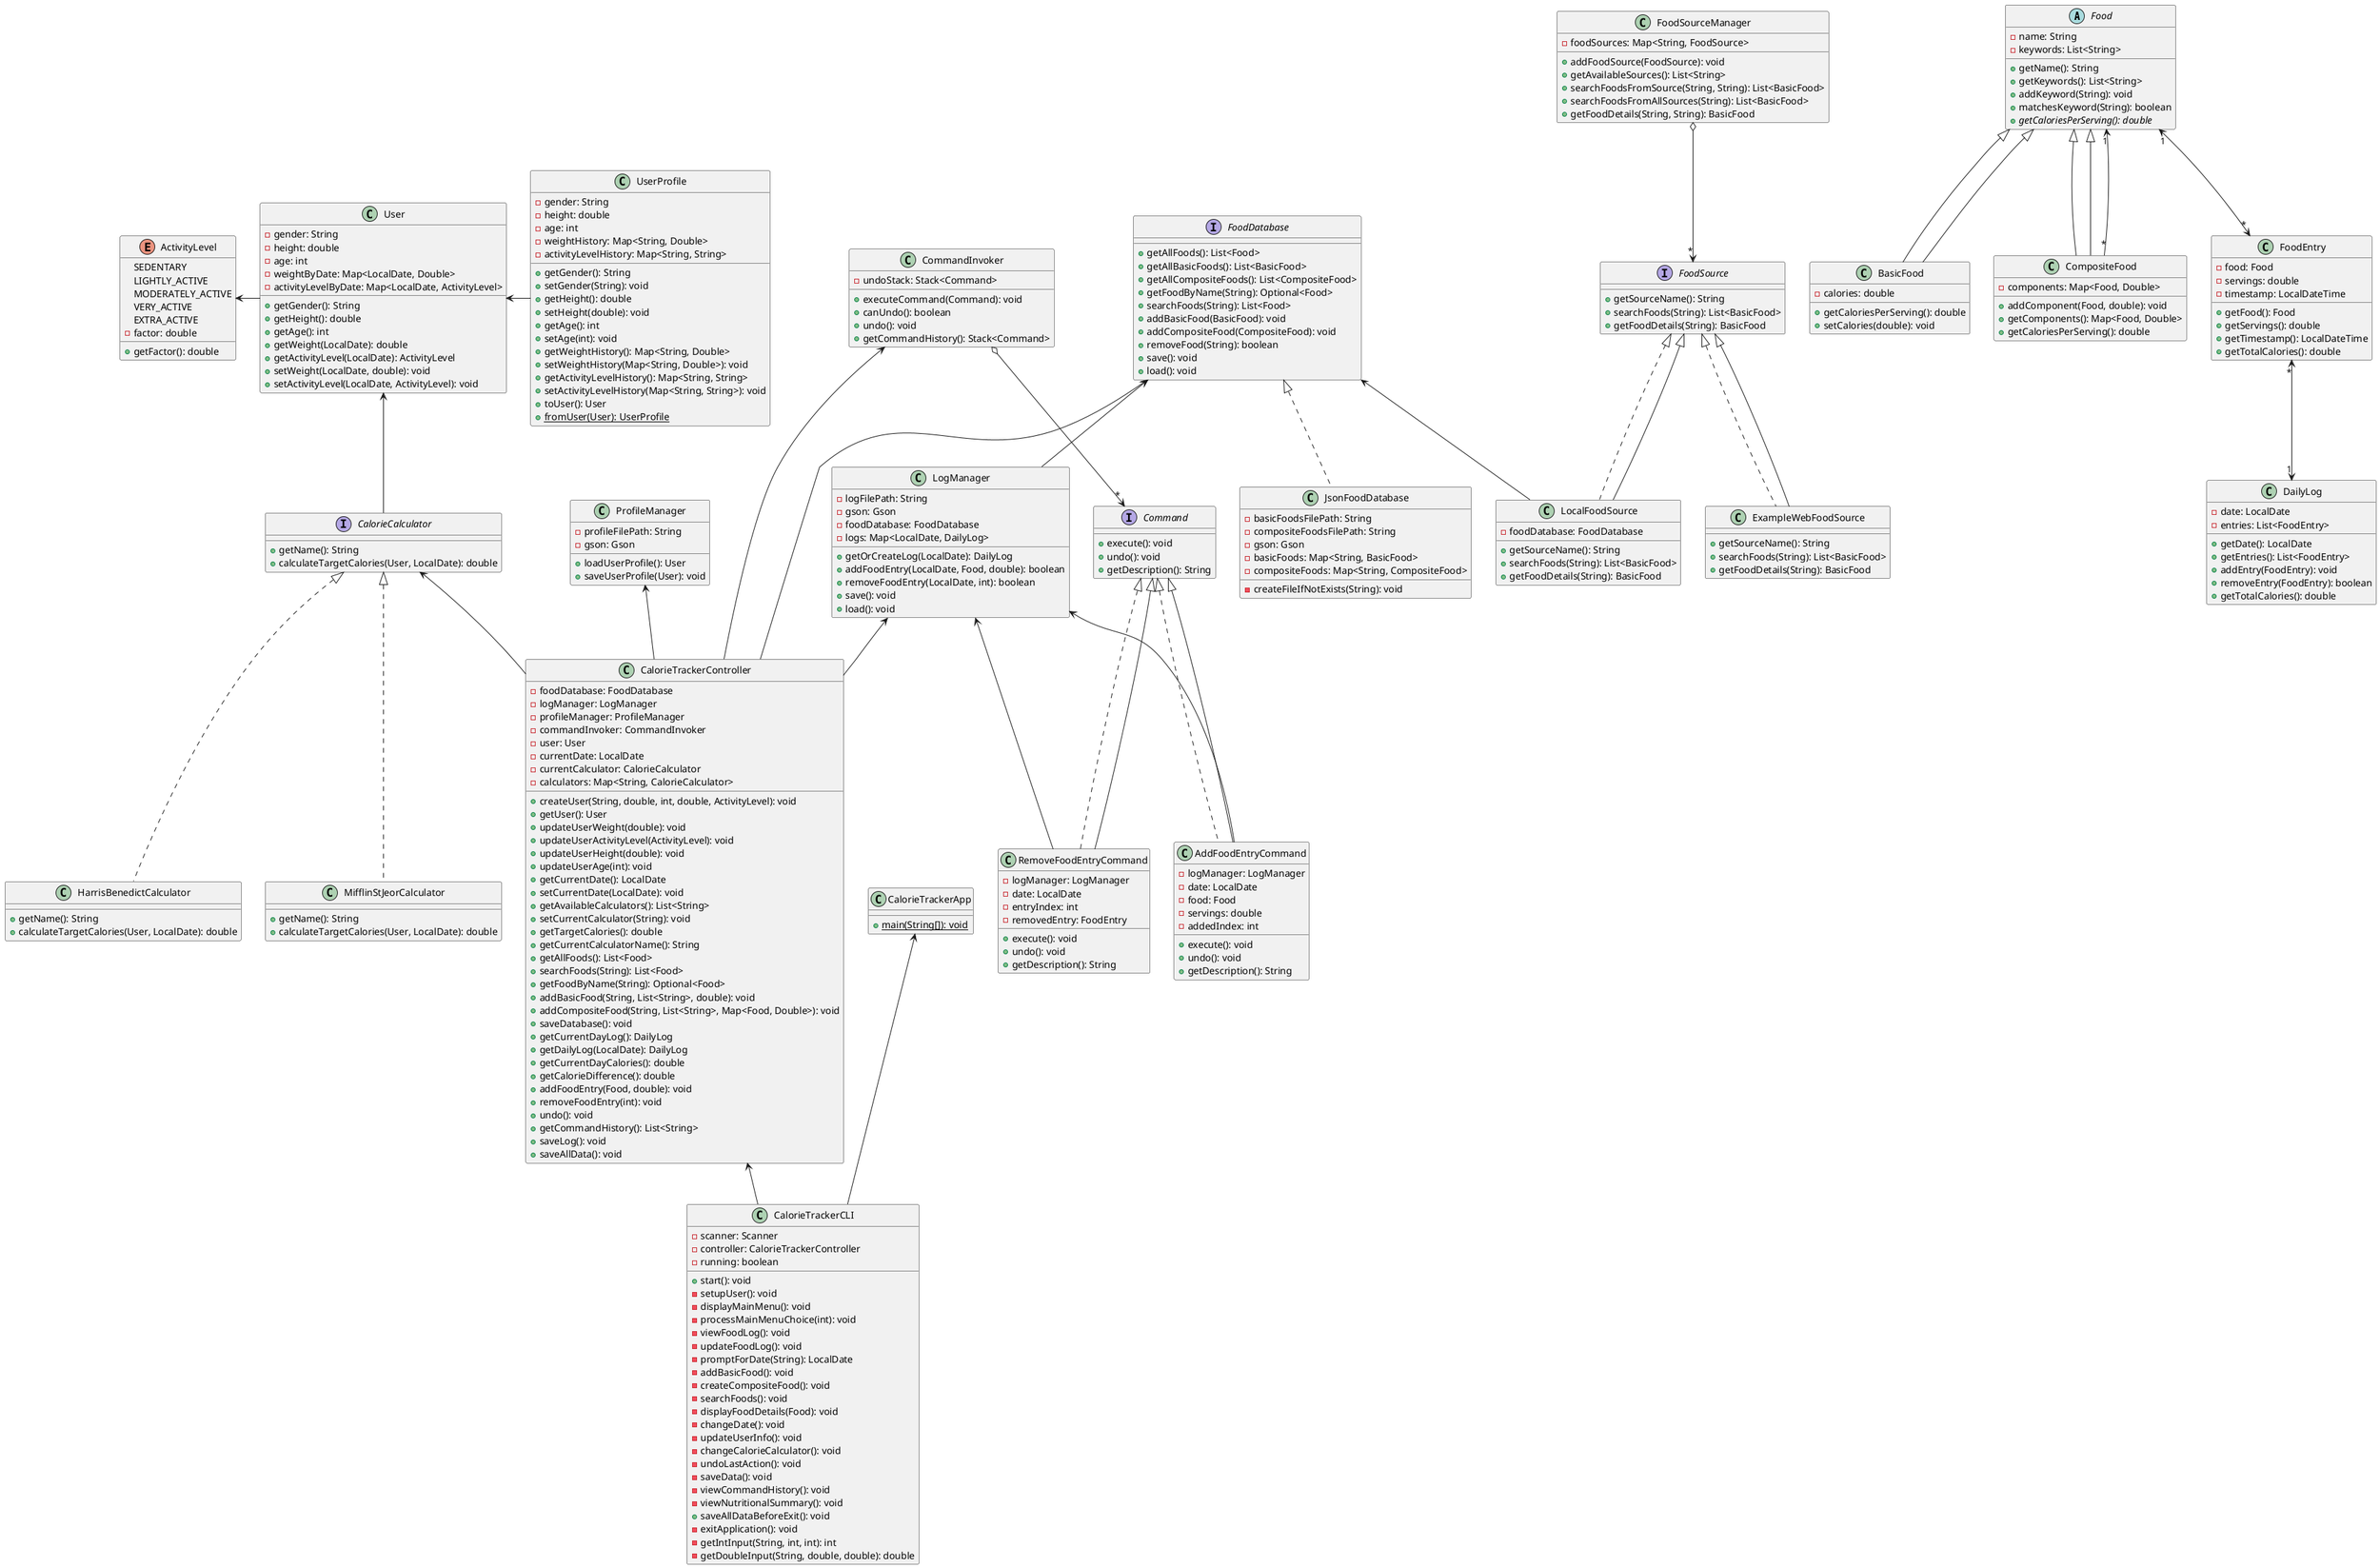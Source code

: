 @startuml CalorieTrackerApplication

' Model Classes
abstract class Food {
  - name: String
  - keywords: List<String>
  + getName(): String
  + getKeywords(): List<String>
  + addKeyword(String): void
  + matchesKeyword(String): boolean
  + {abstract} getCaloriesPerServing(): double
}

class BasicFood extends Food {
  - calories: double
  + getCaloriesPerServing(): double
  + setCalories(double): void
}

class CompositeFood extends Food {
  - components: Map<Food, Double>
  + addComponent(Food, double): void
  + getComponents(): Map<Food, Double>
  + getCaloriesPerServing(): double
}

class FoodEntry {
  - food: Food
  - servings: double
  - timestamp: LocalDateTime
  + getFood(): Food
  + getServings(): double
  + getTimestamp(): LocalDateTime
  + getTotalCalories(): double
}

class DailyLog {
  - date: LocalDate
  - entries: List<FoodEntry>
  + getDate(): LocalDate
  + getEntries(): List<FoodEntry>
  + addEntry(FoodEntry): void
  + removeEntry(FoodEntry): boolean
  + getTotalCalories(): double
}

class User {
  - gender: String
  - height: double
  - age: int
  - weightByDate: Map<LocalDate, Double>
  - activityLevelByDate: Map<LocalDate, ActivityLevel>
  + getGender(): String
  + getHeight(): double
  + getAge(): int
  + getWeight(LocalDate): double
  + getActivityLevel(LocalDate): ActivityLevel
  + setWeight(LocalDate, double): void
  + setActivityLevel(LocalDate, ActivityLevel): void
}

enum ActivityLevel {
  SEDENTARY
  LIGHTLY_ACTIVE
  MODERATELY_ACTIVE
  VERY_ACTIVE
  EXTRA_ACTIVE
  - factor: double
  + getFactor(): double
}

class UserProfile {
  - gender: String
  - height: double
  - age: int
  - weightHistory: Map<String, Double>
  - activityLevelHistory: Map<String, String>
  + getGender(): String
  + setGender(String): void
  + getHeight(): double
  + setHeight(double): void
  + getAge(): int
  + setAge(int): void
  + getWeightHistory(): Map<String, Double>
  + setWeightHistory(Map<String, Double>): void
  + getActivityLevelHistory(): Map<String, String>
  + setActivityLevelHistory(Map<String, String>): void
  + toUser(): User
  + {static} fromUser(User): UserProfile
}

' DB Classes
interface FoodDatabase {
  + getAllFoods(): List<Food>
  + getAllBasicFoods(): List<BasicFood>
  + getAllCompositeFoods(): List<CompositeFood>
  + getFoodByName(String): Optional<Food>
  + searchFoods(String): List<Food>
  + addBasicFood(BasicFood): void
  + addCompositeFood(CompositeFood): void
  + removeFood(String): boolean
  + save(): void
  + load(): void
}

class JsonFoodDatabase implements FoodDatabase {
  - basicFoodsFilePath: String
  - compositeFoodsFilePath: String
  - gson: Gson
  - basicFoods: Map<String, BasicFood>
  - compositeFoods: Map<String, CompositeFood>
  - createFileIfNotExists(String): void
}

class LogManager {
  - logFilePath: String
  - gson: Gson
  - foodDatabase: FoodDatabase
  - logs: Map<LocalDate, DailyLog>
  + getOrCreateLog(LocalDate): DailyLog
  + addFoodEntry(LocalDate, Food, double): boolean
  + removeFoodEntry(LocalDate, int): boolean
  + save(): void
  + load(): void
}

class ProfileManager {
  - profileFilePath: String
  - gson: Gson
  + loadUserProfile(): User
  + saveUserProfile(User): void
}

' Service Classes
interface CalorieCalculator {
  + getName(): String
  + calculateTargetCalories(User, LocalDate): double
}

class HarrisBenedictCalculator implements CalorieCalculator {
  + getName(): String
  + calculateTargetCalories(User, LocalDate): double
}

class MifflinStJeorCalculator implements CalorieCalculator {
  + getName(): String
  + calculateTargetCalories(User, LocalDate): double
}

interface FoodSource {
  + getSourceName(): String
  + searchFoods(String): List<BasicFood>
  + getFoodDetails(String): BasicFood
}

class LocalFoodSource implements FoodSource {
  - foodDatabase: FoodDatabase
  + getSourceName(): String
  + searchFoods(String): List<BasicFood>
  + getFoodDetails(String): BasicFood
}

class ExampleWebFoodSource implements FoodSource {
  + getSourceName(): String
  + searchFoods(String): List<BasicFood>
  + getFoodDetails(String): BasicFood
}

class FoodSourceManager {
  - foodSources: Map<String, FoodSource>
  + addFoodSource(FoodSource): void
  + getAvailableSources(): List<String>
  + searchFoodsFromSource(String, String): List<BasicFood>
  + searchFoodsFromAllSources(String): List<BasicFood>
  + getFoodDetails(String, String): BasicFood
}

' Command Classes
interface Command {
  + execute(): void
  + undo(): void
  + getDescription(): String
}

class AddFoodEntryCommand implements Command {
  - logManager: LogManager
  - date: LocalDate
  - food: Food
  - servings: double
  - addedIndex: int
  + execute(): void
  + undo(): void
  + getDescription(): String
}

class RemoveFoodEntryCommand implements Command {
  - logManager: LogManager
  - date: LocalDate
  - entryIndex: int
  - removedEntry: FoodEntry
  + execute(): void
  + undo(): void
  + getDescription(): String
}

class CommandInvoker {
  - undoStack: Stack<Command>
  + executeCommand(Command): void
  + canUndo(): boolean
  + undo(): void
  + getCommandHistory(): Stack<Command>
}

' Controller Class
class CalorieTrackerController {
  - foodDatabase: FoodDatabase
  - logManager: LogManager
  - profileManager: ProfileManager
  - commandInvoker: CommandInvoker
  - user: User
  - currentDate: LocalDate
  - currentCalculator: CalorieCalculator
  - calculators: Map<String, CalorieCalculator>
  + createUser(String, double, int, double, ActivityLevel): void
  + getUser(): User
  + updateUserWeight(double): void
  + updateUserActivityLevel(ActivityLevel): void
  + updateUserHeight(double): void
  + updateUserAge(int): void
  + getCurrentDate(): LocalDate
  + setCurrentDate(LocalDate): void
  + getAvailableCalculators(): List<String>
  + setCurrentCalculator(String): void
  + getTargetCalories(): double
  + getCurrentCalculatorName(): String
  + getAllFoods(): List<Food>
  + searchFoods(String): List<Food>
  + getFoodByName(String): Optional<Food>
  + addBasicFood(String, List<String>, double): void
  + addCompositeFood(String, List<String>, Map<Food, Double>): void
  + saveDatabase(): void
  + getCurrentDayLog(): DailyLog
  + getDailyLog(LocalDate): DailyLog
  + getCurrentDayCalories(): double
  + getCalorieDifference(): double
  + addFoodEntry(Food, double): void
  + removeFoodEntry(int): void
  + undo(): void
  + getCommandHistory(): List<String>
  + saveLog(): void
  + saveAllData(): void
}

' CLI Class
class CalorieTrackerCLI {
  - scanner: Scanner
  - controller: CalorieTrackerController
  - running: boolean
  + start(): void
  - setupUser(): void
  - displayMainMenu(): void
  - processMainMenuChoice(int): void
  - viewFoodLog(): void
  - updateFoodLog(): void
  - promptForDate(String): LocalDate
  - addBasicFood(): void
  - createCompositeFood(): void
  - searchFoods(): void
  - displayFoodDetails(Food): void
  - changeDate(): void
  - updateUserInfo(): void
  - changeCalorieCalculator(): void
  - undoLastAction(): void
  - saveData(): void
  - viewCommandHistory(): void
  - viewNutritionalSummary(): void
  + saveAllDataBeforeExit(): void
  - exitApplication(): void
  - getIntInput(String, int, int): int
  - getDoubleInput(String, double, double): double
}

' Main Class
class CalorieTrackerApp {
  + {static} main(String[]): void
}

' Relationships
ActivityLevel <- User
User <- UserProfile

Food <|-- BasicFood
Food <|-- CompositeFood
Food "1" <--> "*" FoodEntry
FoodEntry "*" <--> "1" DailyLog
Food "1" <-- "*" CompositeFood

FoodDatabase <-- LogManager
FoodDatabase <-- LocalFoodSource
User <-- CalorieCalculator

CommandInvoker o--> "*" Command
Command <|-- AddFoodEntryCommand
Command <|-- RemoveFoodEntryCommand
LogManager <-- AddFoodEntryCommand
LogManager <-- RemoveFoodEntryCommand

FoodSourceManager o--> "*" FoodSource
FoodSource <|-- LocalFoodSource
FoodSource <|-- ExampleWebFoodSource

FoodDatabase <-- CalorieTrackerController
LogManager <-- CalorieTrackerController
ProfileManager <-- CalorieTrackerController
CommandInvoker <-- CalorieTrackerController
CalorieCalculator <-- CalorieTrackerController
CalorieTrackerController <-- CalorieTrackerCLI
CalorieTrackerApp <-- CalorieTrackerCLI
@enduml